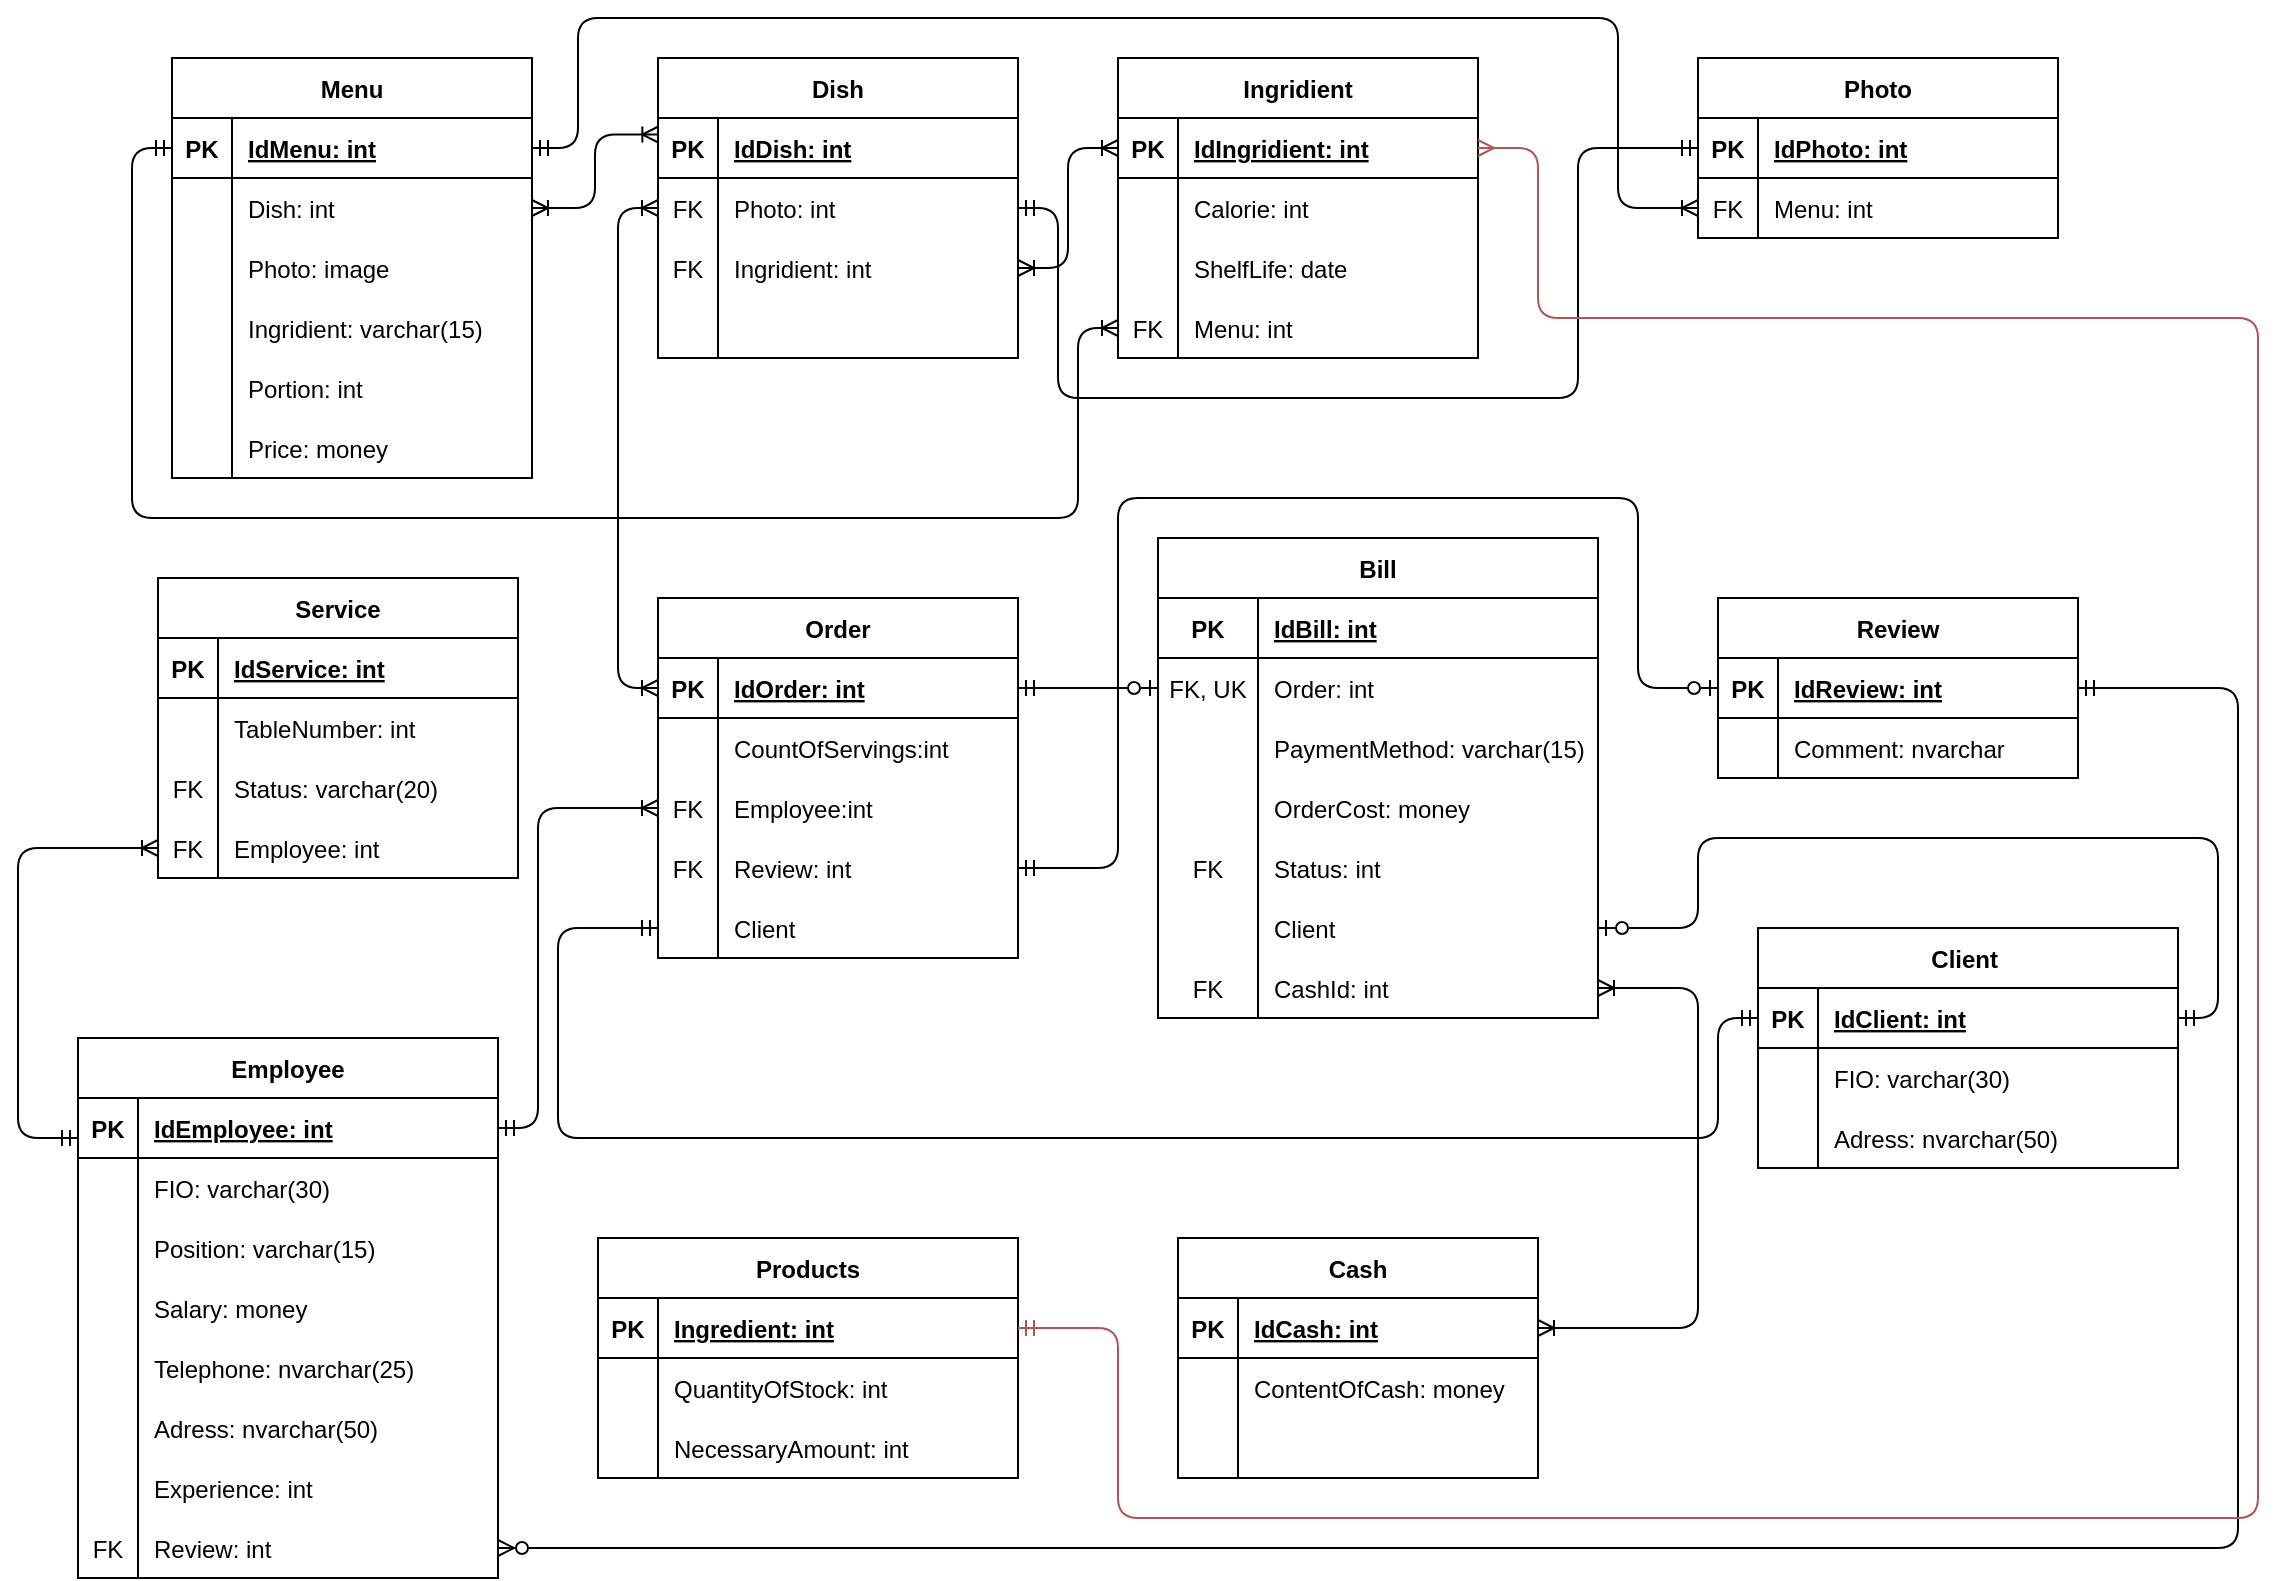 <mxfile version="15.8.6" type="device"><diagram id="kLEJm38mU6jurQ6NPRhO" name="Page-1"><mxGraphModel dx="4107" dy="1908" grid="1" gridSize="10" guides="1" tooltips="1" connect="1" arrows="1" fold="1" page="1" pageScale="1" pageWidth="827" pageHeight="1169" math="0" shadow="0"><root><mxCell id="0"/><mxCell id="1" parent="0"/><mxCell id="2RXTTvSz4l1yFWhY7mM0-1" value="Menu" style="shape=table;startSize=30;container=1;collapsible=1;childLayout=tableLayout;fixedRows=1;rowLines=0;fontStyle=1;align=center;resizeLast=1;" parent="1" vertex="1"><mxGeometry x="-413" y="30" width="180" height="210" as="geometry"/></mxCell><mxCell id="2RXTTvSz4l1yFWhY7mM0-2" value="" style="shape=partialRectangle;collapsible=0;dropTarget=0;pointerEvents=0;fillColor=none;top=0;left=0;bottom=1;right=0;points=[[0,0.5],[1,0.5]];portConstraint=eastwest;" parent="2RXTTvSz4l1yFWhY7mM0-1" vertex="1"><mxGeometry y="30" width="180" height="30" as="geometry"/></mxCell><mxCell id="2RXTTvSz4l1yFWhY7mM0-3" value="PK" style="shape=partialRectangle;connectable=0;fillColor=none;top=0;left=0;bottom=0;right=0;fontStyle=1;overflow=hidden;" parent="2RXTTvSz4l1yFWhY7mM0-2" vertex="1"><mxGeometry width="30" height="30" as="geometry"><mxRectangle width="30" height="30" as="alternateBounds"/></mxGeometry></mxCell><mxCell id="2RXTTvSz4l1yFWhY7mM0-4" value="IdMenu: int" style="shape=partialRectangle;connectable=0;fillColor=none;top=0;left=0;bottom=0;right=0;align=left;spacingLeft=6;fontStyle=5;overflow=hidden;" parent="2RXTTvSz4l1yFWhY7mM0-2" vertex="1"><mxGeometry x="30" width="150" height="30" as="geometry"><mxRectangle width="150" height="30" as="alternateBounds"/></mxGeometry></mxCell><mxCell id="2RXTTvSz4l1yFWhY7mM0-5" value="" style="shape=partialRectangle;collapsible=0;dropTarget=0;pointerEvents=0;fillColor=none;top=0;left=0;bottom=0;right=0;points=[[0,0.5],[1,0.5]];portConstraint=eastwest;" parent="2RXTTvSz4l1yFWhY7mM0-1" vertex="1"><mxGeometry y="60" width="180" height="30" as="geometry"/></mxCell><mxCell id="2RXTTvSz4l1yFWhY7mM0-6" value="" style="shape=partialRectangle;connectable=0;fillColor=none;top=0;left=0;bottom=0;right=0;editable=1;overflow=hidden;" parent="2RXTTvSz4l1yFWhY7mM0-5" vertex="1"><mxGeometry width="30" height="30" as="geometry"><mxRectangle width="30" height="30" as="alternateBounds"/></mxGeometry></mxCell><mxCell id="2RXTTvSz4l1yFWhY7mM0-7" value="Dish: int" style="shape=partialRectangle;connectable=0;fillColor=none;top=0;left=0;bottom=0;right=0;align=left;spacingLeft=6;overflow=hidden;" parent="2RXTTvSz4l1yFWhY7mM0-5" vertex="1"><mxGeometry x="30" width="150" height="30" as="geometry"><mxRectangle width="150" height="30" as="alternateBounds"/></mxGeometry></mxCell><mxCell id="2RXTTvSz4l1yFWhY7mM0-8" value="" style="shape=partialRectangle;collapsible=0;dropTarget=0;pointerEvents=0;fillColor=none;top=0;left=0;bottom=0;right=0;points=[[0,0.5],[1,0.5]];portConstraint=eastwest;" parent="2RXTTvSz4l1yFWhY7mM0-1" vertex="1"><mxGeometry y="90" width="180" height="30" as="geometry"/></mxCell><mxCell id="2RXTTvSz4l1yFWhY7mM0-9" value="" style="shape=partialRectangle;connectable=0;fillColor=none;top=0;left=0;bottom=0;right=0;editable=1;overflow=hidden;" parent="2RXTTvSz4l1yFWhY7mM0-8" vertex="1"><mxGeometry width="30" height="30" as="geometry"><mxRectangle width="30" height="30" as="alternateBounds"/></mxGeometry></mxCell><mxCell id="2RXTTvSz4l1yFWhY7mM0-10" value="Photo: image" style="shape=partialRectangle;connectable=0;fillColor=none;top=0;left=0;bottom=0;right=0;align=left;spacingLeft=6;overflow=hidden;" parent="2RXTTvSz4l1yFWhY7mM0-8" vertex="1"><mxGeometry x="30" width="150" height="30" as="geometry"><mxRectangle width="150" height="30" as="alternateBounds"/></mxGeometry></mxCell><mxCell id="2RXTTvSz4l1yFWhY7mM0-11" value="" style="shape=partialRectangle;collapsible=0;dropTarget=0;pointerEvents=0;fillColor=none;top=0;left=0;bottom=0;right=0;points=[[0,0.5],[1,0.5]];portConstraint=eastwest;" parent="2RXTTvSz4l1yFWhY7mM0-1" vertex="1"><mxGeometry y="120" width="180" height="30" as="geometry"/></mxCell><mxCell id="2RXTTvSz4l1yFWhY7mM0-12" value="" style="shape=partialRectangle;connectable=0;fillColor=none;top=0;left=0;bottom=0;right=0;editable=1;overflow=hidden;" parent="2RXTTvSz4l1yFWhY7mM0-11" vertex="1"><mxGeometry width="30" height="30" as="geometry"><mxRectangle width="30" height="30" as="alternateBounds"/></mxGeometry></mxCell><mxCell id="2RXTTvSz4l1yFWhY7mM0-13" value="Ingridient: varchar(15)" style="shape=partialRectangle;connectable=0;fillColor=none;top=0;left=0;bottom=0;right=0;align=left;spacingLeft=6;overflow=hidden;" parent="2RXTTvSz4l1yFWhY7mM0-11" vertex="1"><mxGeometry x="30" width="150" height="30" as="geometry"><mxRectangle width="150" height="30" as="alternateBounds"/></mxGeometry></mxCell><mxCell id="2RXTTvSz4l1yFWhY7mM0-85" value="" style="shape=partialRectangle;collapsible=0;dropTarget=0;pointerEvents=0;fillColor=none;top=0;left=0;bottom=0;right=0;points=[[0,0.5],[1,0.5]];portConstraint=eastwest;" parent="2RXTTvSz4l1yFWhY7mM0-1" vertex="1"><mxGeometry y="150" width="180" height="30" as="geometry"/></mxCell><mxCell id="2RXTTvSz4l1yFWhY7mM0-86" value="" style="shape=partialRectangle;connectable=0;fillColor=none;top=0;left=0;bottom=0;right=0;editable=1;overflow=hidden;" parent="2RXTTvSz4l1yFWhY7mM0-85" vertex="1"><mxGeometry width="30" height="30" as="geometry"><mxRectangle width="30" height="30" as="alternateBounds"/></mxGeometry></mxCell><mxCell id="2RXTTvSz4l1yFWhY7mM0-87" value="Portion: int" style="shape=partialRectangle;connectable=0;fillColor=none;top=0;left=0;bottom=0;right=0;align=left;spacingLeft=6;overflow=hidden;" parent="2RXTTvSz4l1yFWhY7mM0-85" vertex="1"><mxGeometry x="30" width="150" height="30" as="geometry"><mxRectangle width="150" height="30" as="alternateBounds"/></mxGeometry></mxCell><mxCell id="2RXTTvSz4l1yFWhY7mM0-89" value="" style="shape=partialRectangle;collapsible=0;dropTarget=0;pointerEvents=0;fillColor=none;top=0;left=0;bottom=0;right=0;points=[[0,0.5],[1,0.5]];portConstraint=eastwest;" parent="2RXTTvSz4l1yFWhY7mM0-1" vertex="1"><mxGeometry y="180" width="180" height="30" as="geometry"/></mxCell><mxCell id="2RXTTvSz4l1yFWhY7mM0-90" value="" style="shape=partialRectangle;connectable=0;fillColor=none;top=0;left=0;bottom=0;right=0;editable=1;overflow=hidden;" parent="2RXTTvSz4l1yFWhY7mM0-89" vertex="1"><mxGeometry width="30" height="30" as="geometry"><mxRectangle width="30" height="30" as="alternateBounds"/></mxGeometry></mxCell><mxCell id="2RXTTvSz4l1yFWhY7mM0-91" value="Price: money" style="shape=partialRectangle;connectable=0;fillColor=none;top=0;left=0;bottom=0;right=0;align=left;spacingLeft=6;overflow=hidden;" parent="2RXTTvSz4l1yFWhY7mM0-89" vertex="1"><mxGeometry x="30" width="150" height="30" as="geometry"><mxRectangle width="150" height="30" as="alternateBounds"/></mxGeometry></mxCell><mxCell id="2RXTTvSz4l1yFWhY7mM0-14" value="Service" style="shape=table;startSize=30;container=1;collapsible=1;childLayout=tableLayout;fixedRows=1;rowLines=0;fontStyle=1;align=center;resizeLast=1;" parent="1" vertex="1"><mxGeometry x="-420" y="290" width="180" height="150" as="geometry"/></mxCell><mxCell id="2RXTTvSz4l1yFWhY7mM0-15" value="" style="shape=partialRectangle;collapsible=0;dropTarget=0;pointerEvents=0;fillColor=none;top=0;left=0;bottom=1;right=0;points=[[0,0.5],[1,0.5]];portConstraint=eastwest;" parent="2RXTTvSz4l1yFWhY7mM0-14" vertex="1"><mxGeometry y="30" width="180" height="30" as="geometry"/></mxCell><mxCell id="2RXTTvSz4l1yFWhY7mM0-16" value="PK" style="shape=partialRectangle;connectable=0;fillColor=none;top=0;left=0;bottom=0;right=0;fontStyle=1;overflow=hidden;" parent="2RXTTvSz4l1yFWhY7mM0-15" vertex="1"><mxGeometry width="30" height="30" as="geometry"><mxRectangle width="30" height="30" as="alternateBounds"/></mxGeometry></mxCell><mxCell id="2RXTTvSz4l1yFWhY7mM0-17" value="IdService: int" style="shape=partialRectangle;connectable=0;fillColor=none;top=0;left=0;bottom=0;right=0;align=left;spacingLeft=6;fontStyle=5;overflow=hidden;" parent="2RXTTvSz4l1yFWhY7mM0-15" vertex="1"><mxGeometry x="30" width="150" height="30" as="geometry"><mxRectangle width="150" height="30" as="alternateBounds"/></mxGeometry></mxCell><mxCell id="2RXTTvSz4l1yFWhY7mM0-18" value="" style="shape=partialRectangle;collapsible=0;dropTarget=0;pointerEvents=0;fillColor=none;top=0;left=0;bottom=0;right=0;points=[[0,0.5],[1,0.5]];portConstraint=eastwest;" parent="2RXTTvSz4l1yFWhY7mM0-14" vertex="1"><mxGeometry y="60" width="180" height="30" as="geometry"/></mxCell><mxCell id="2RXTTvSz4l1yFWhY7mM0-19" value="" style="shape=partialRectangle;connectable=0;fillColor=none;top=0;left=0;bottom=0;right=0;editable=1;overflow=hidden;" parent="2RXTTvSz4l1yFWhY7mM0-18" vertex="1"><mxGeometry width="30" height="30" as="geometry"><mxRectangle width="30" height="30" as="alternateBounds"/></mxGeometry></mxCell><mxCell id="2RXTTvSz4l1yFWhY7mM0-20" value="TableNumber: int" style="shape=partialRectangle;connectable=0;fillColor=none;top=0;left=0;bottom=0;right=0;align=left;spacingLeft=6;overflow=hidden;" parent="2RXTTvSz4l1yFWhY7mM0-18" vertex="1"><mxGeometry x="30" width="150" height="30" as="geometry"><mxRectangle width="150" height="30" as="alternateBounds"/></mxGeometry></mxCell><mxCell id="zM5ijJiM7xDaqwdmO9wJ-119" value="" style="shape=partialRectangle;collapsible=0;dropTarget=0;pointerEvents=0;fillColor=none;top=0;left=0;bottom=0;right=0;points=[[0,0.5],[1,0.5]];portConstraint=eastwest;fontColor=default;verticalAlign=middle;" parent="2RXTTvSz4l1yFWhY7mM0-14" vertex="1"><mxGeometry y="90" width="180" height="30" as="geometry"/></mxCell><mxCell id="zM5ijJiM7xDaqwdmO9wJ-120" value="FK" style="shape=partialRectangle;connectable=0;fillColor=none;top=0;left=0;bottom=0;right=0;editable=1;overflow=hidden;fontColor=default;verticalAlign=middle;" parent="zM5ijJiM7xDaqwdmO9wJ-119" vertex="1"><mxGeometry width="30" height="30" as="geometry"><mxRectangle width="30" height="30" as="alternateBounds"/></mxGeometry></mxCell><mxCell id="zM5ijJiM7xDaqwdmO9wJ-121" value="Status: varchar(20)" style="shape=partialRectangle;connectable=0;fillColor=none;top=0;left=0;bottom=0;right=0;align=left;spacingLeft=6;overflow=hidden;fontColor=default;" parent="zM5ijJiM7xDaqwdmO9wJ-119" vertex="1"><mxGeometry x="30" width="150" height="30" as="geometry"><mxRectangle width="150" height="30" as="alternateBounds"/></mxGeometry></mxCell><mxCell id="zM5ijJiM7xDaqwdmO9wJ-137" value="" style="shape=partialRectangle;collapsible=0;dropTarget=0;pointerEvents=0;fillColor=none;top=0;left=0;bottom=0;right=0;points=[[0,0.5],[1,0.5]];portConstraint=eastwest;fontColor=default;verticalAlign=middle;" parent="2RXTTvSz4l1yFWhY7mM0-14" vertex="1"><mxGeometry y="120" width="180" height="30" as="geometry"/></mxCell><mxCell id="zM5ijJiM7xDaqwdmO9wJ-138" value="FK" style="shape=partialRectangle;connectable=0;fillColor=none;top=0;left=0;bottom=0;right=0;editable=1;overflow=hidden;fontColor=default;verticalAlign=middle;" parent="zM5ijJiM7xDaqwdmO9wJ-137" vertex="1"><mxGeometry width="30" height="30" as="geometry"><mxRectangle width="30" height="30" as="alternateBounds"/></mxGeometry></mxCell><mxCell id="zM5ijJiM7xDaqwdmO9wJ-139" value="Employee: int" style="shape=partialRectangle;connectable=0;fillColor=none;top=0;left=0;bottom=0;right=0;align=left;spacingLeft=6;overflow=hidden;fontColor=default;" parent="zM5ijJiM7xDaqwdmO9wJ-137" vertex="1"><mxGeometry x="30" width="150" height="30" as="geometry"><mxRectangle width="150" height="30" as="alternateBounds"/></mxGeometry></mxCell><mxCell id="2RXTTvSz4l1yFWhY7mM0-27" value="Products" style="shape=table;startSize=30;container=1;collapsible=1;childLayout=tableLayout;fixedRows=1;rowLines=0;fontStyle=1;align=center;resizeLast=1;" parent="1" vertex="1"><mxGeometry x="-200" y="620" width="210" height="120" as="geometry"/></mxCell><mxCell id="2RXTTvSz4l1yFWhY7mM0-28" value="" style="shape=partialRectangle;collapsible=0;dropTarget=0;pointerEvents=0;fillColor=none;top=0;left=0;bottom=1;right=0;points=[[0,0.5],[1,0.5]];portConstraint=eastwest;" parent="2RXTTvSz4l1yFWhY7mM0-27" vertex="1"><mxGeometry y="30" width="210" height="30" as="geometry"/></mxCell><mxCell id="2RXTTvSz4l1yFWhY7mM0-29" value="PK" style="shape=partialRectangle;connectable=0;fillColor=none;top=0;left=0;bottom=0;right=0;fontStyle=1;overflow=hidden;" parent="2RXTTvSz4l1yFWhY7mM0-28" vertex="1"><mxGeometry width="30" height="30" as="geometry"><mxRectangle width="30" height="30" as="alternateBounds"/></mxGeometry></mxCell><mxCell id="2RXTTvSz4l1yFWhY7mM0-30" value="Ingredient: int" style="shape=partialRectangle;connectable=0;fillColor=none;top=0;left=0;bottom=0;right=0;align=left;spacingLeft=6;fontStyle=5;overflow=hidden;" parent="2RXTTvSz4l1yFWhY7mM0-28" vertex="1"><mxGeometry x="30" width="180" height="30" as="geometry"><mxRectangle width="180" height="30" as="alternateBounds"/></mxGeometry></mxCell><mxCell id="2RXTTvSz4l1yFWhY7mM0-34" value="" style="shape=partialRectangle;collapsible=0;dropTarget=0;pointerEvents=0;fillColor=none;top=0;left=0;bottom=0;right=0;points=[[0,0.5],[1,0.5]];portConstraint=eastwest;" parent="2RXTTvSz4l1yFWhY7mM0-27" vertex="1"><mxGeometry y="60" width="210" height="30" as="geometry"/></mxCell><mxCell id="2RXTTvSz4l1yFWhY7mM0-35" value="" style="shape=partialRectangle;connectable=0;fillColor=none;top=0;left=0;bottom=0;right=0;editable=1;overflow=hidden;" parent="2RXTTvSz4l1yFWhY7mM0-34" vertex="1"><mxGeometry width="30" height="30" as="geometry"><mxRectangle width="30" height="30" as="alternateBounds"/></mxGeometry></mxCell><mxCell id="2RXTTvSz4l1yFWhY7mM0-36" value="QuantityOfStock: int" style="shape=partialRectangle;connectable=0;fillColor=none;top=0;left=0;bottom=0;right=0;align=left;spacingLeft=6;overflow=hidden;" parent="2RXTTvSz4l1yFWhY7mM0-34" vertex="1"><mxGeometry x="30" width="180" height="30" as="geometry"><mxRectangle width="180" height="30" as="alternateBounds"/></mxGeometry></mxCell><mxCell id="2RXTTvSz4l1yFWhY7mM0-37" value="" style="shape=partialRectangle;collapsible=0;dropTarget=0;pointerEvents=0;fillColor=none;top=0;left=0;bottom=0;right=0;points=[[0,0.5],[1,0.5]];portConstraint=eastwest;" parent="2RXTTvSz4l1yFWhY7mM0-27" vertex="1"><mxGeometry y="90" width="210" height="30" as="geometry"/></mxCell><mxCell id="2RXTTvSz4l1yFWhY7mM0-38" value="" style="shape=partialRectangle;connectable=0;fillColor=none;top=0;left=0;bottom=0;right=0;editable=1;overflow=hidden;" parent="2RXTTvSz4l1yFWhY7mM0-37" vertex="1"><mxGeometry width="30" height="30" as="geometry"><mxRectangle width="30" height="30" as="alternateBounds"/></mxGeometry></mxCell><mxCell id="2RXTTvSz4l1yFWhY7mM0-39" value="NecessaryAmount: int" style="shape=partialRectangle;connectable=0;fillColor=none;top=0;left=0;bottom=0;right=0;align=left;spacingLeft=6;overflow=hidden;" parent="2RXTTvSz4l1yFWhY7mM0-37" vertex="1"><mxGeometry x="30" width="180" height="30" as="geometry"><mxRectangle width="180" height="30" as="alternateBounds"/></mxGeometry></mxCell><mxCell id="2RXTTvSz4l1yFWhY7mM0-53" value="Bill" style="shape=table;startSize=30;container=1;collapsible=1;childLayout=tableLayout;fixedRows=1;rowLines=0;fontStyle=1;align=center;resizeLast=1;" parent="1" vertex="1"><mxGeometry x="80" y="270" width="220" height="240" as="geometry"/></mxCell><mxCell id="2RXTTvSz4l1yFWhY7mM0-54" value="" style="shape=partialRectangle;collapsible=0;dropTarget=0;pointerEvents=0;fillColor=none;top=0;left=0;bottom=1;right=0;points=[[0,0.5],[1,0.5]];portConstraint=eastwest;" parent="2RXTTvSz4l1yFWhY7mM0-53" vertex="1"><mxGeometry y="30" width="220" height="30" as="geometry"/></mxCell><mxCell id="2RXTTvSz4l1yFWhY7mM0-55" value="PK" style="shape=partialRectangle;connectable=0;fillColor=none;top=0;left=0;bottom=0;right=0;fontStyle=1;overflow=hidden;" parent="2RXTTvSz4l1yFWhY7mM0-54" vertex="1"><mxGeometry width="50" height="30" as="geometry"><mxRectangle width="50" height="30" as="alternateBounds"/></mxGeometry></mxCell><mxCell id="2RXTTvSz4l1yFWhY7mM0-56" value="IdBill: int" style="shape=partialRectangle;connectable=0;fillColor=none;top=0;left=0;bottom=0;right=0;align=left;spacingLeft=6;fontStyle=5;overflow=hidden;" parent="2RXTTvSz4l1yFWhY7mM0-54" vertex="1"><mxGeometry x="50" width="170" height="30" as="geometry"><mxRectangle width="170" height="30" as="alternateBounds"/></mxGeometry></mxCell><mxCell id="2RXTTvSz4l1yFWhY7mM0-57" value="" style="shape=partialRectangle;collapsible=0;dropTarget=0;pointerEvents=0;fillColor=none;top=0;left=0;bottom=0;right=0;points=[[0,0.5],[1,0.5]];portConstraint=eastwest;" parent="2RXTTvSz4l1yFWhY7mM0-53" vertex="1"><mxGeometry y="60" width="220" height="30" as="geometry"/></mxCell><mxCell id="2RXTTvSz4l1yFWhY7mM0-58" value="FK, UK" style="shape=partialRectangle;connectable=0;fillColor=none;top=0;left=0;bottom=0;right=0;editable=1;overflow=hidden;" parent="2RXTTvSz4l1yFWhY7mM0-57" vertex="1"><mxGeometry width="50" height="30" as="geometry"><mxRectangle width="50" height="30" as="alternateBounds"/></mxGeometry></mxCell><mxCell id="2RXTTvSz4l1yFWhY7mM0-59" value="Order: int" style="shape=partialRectangle;connectable=0;fillColor=none;top=0;left=0;bottom=0;right=0;align=left;spacingLeft=6;overflow=hidden;" parent="2RXTTvSz4l1yFWhY7mM0-57" vertex="1"><mxGeometry x="50" width="170" height="30" as="geometry"><mxRectangle width="170" height="30" as="alternateBounds"/></mxGeometry></mxCell><mxCell id="2RXTTvSz4l1yFWhY7mM0-63" value="" style="shape=partialRectangle;collapsible=0;dropTarget=0;pointerEvents=0;fillColor=none;top=0;left=0;bottom=0;right=0;points=[[0,0.5],[1,0.5]];portConstraint=eastwest;" parent="2RXTTvSz4l1yFWhY7mM0-53" vertex="1"><mxGeometry y="90" width="220" height="30" as="geometry"/></mxCell><mxCell id="2RXTTvSz4l1yFWhY7mM0-64" value="" style="shape=partialRectangle;connectable=0;fillColor=none;top=0;left=0;bottom=0;right=0;editable=1;overflow=hidden;" parent="2RXTTvSz4l1yFWhY7mM0-63" vertex="1"><mxGeometry width="50" height="30" as="geometry"><mxRectangle width="50" height="30" as="alternateBounds"/></mxGeometry></mxCell><mxCell id="2RXTTvSz4l1yFWhY7mM0-65" value="PaymentMethod: varchar(15)" style="shape=partialRectangle;connectable=0;fillColor=none;top=0;left=0;bottom=0;right=0;align=left;spacingLeft=6;overflow=hidden;" parent="2RXTTvSz4l1yFWhY7mM0-63" vertex="1"><mxGeometry x="50" width="170" height="30" as="geometry"><mxRectangle width="170" height="30" as="alternateBounds"/></mxGeometry></mxCell><mxCell id="2RXTTvSz4l1yFWhY7mM0-115" value="" style="shape=partialRectangle;collapsible=0;dropTarget=0;pointerEvents=0;fillColor=none;top=0;left=0;bottom=0;right=0;points=[[0,0.5],[1,0.5]];portConstraint=eastwest;" parent="2RXTTvSz4l1yFWhY7mM0-53" vertex="1"><mxGeometry y="120" width="220" height="30" as="geometry"/></mxCell><mxCell id="2RXTTvSz4l1yFWhY7mM0-116" value="" style="shape=partialRectangle;connectable=0;fillColor=none;top=0;left=0;bottom=0;right=0;editable=1;overflow=hidden;" parent="2RXTTvSz4l1yFWhY7mM0-115" vertex="1"><mxGeometry width="50" height="30" as="geometry"><mxRectangle width="50" height="30" as="alternateBounds"/></mxGeometry></mxCell><mxCell id="2RXTTvSz4l1yFWhY7mM0-117" value="OrderCost: money" style="shape=partialRectangle;connectable=0;fillColor=none;top=0;left=0;bottom=0;right=0;align=left;spacingLeft=6;overflow=hidden;" parent="2RXTTvSz4l1yFWhY7mM0-115" vertex="1"><mxGeometry x="50" width="170" height="30" as="geometry"><mxRectangle width="170" height="30" as="alternateBounds"/></mxGeometry></mxCell><mxCell id="2jJKpdDtCwTdCJrb8hpc-55" value="" style="shape=partialRectangle;collapsible=0;dropTarget=0;pointerEvents=0;fillColor=none;top=0;left=0;bottom=0;right=0;points=[[0,0.5],[1,0.5]];portConstraint=eastwest;" parent="2RXTTvSz4l1yFWhY7mM0-53" vertex="1"><mxGeometry y="150" width="220" height="30" as="geometry"/></mxCell><mxCell id="2jJKpdDtCwTdCJrb8hpc-56" value="FK" style="shape=partialRectangle;connectable=0;fillColor=none;top=0;left=0;bottom=0;right=0;editable=1;overflow=hidden;" parent="2jJKpdDtCwTdCJrb8hpc-55" vertex="1"><mxGeometry width="50" height="30" as="geometry"><mxRectangle width="50" height="30" as="alternateBounds"/></mxGeometry></mxCell><mxCell id="2jJKpdDtCwTdCJrb8hpc-57" value="Status: int" style="shape=partialRectangle;connectable=0;fillColor=none;top=0;left=0;bottom=0;right=0;align=left;spacingLeft=6;overflow=hidden;" parent="2jJKpdDtCwTdCJrb8hpc-55" vertex="1"><mxGeometry x="50" width="170" height="30" as="geometry"><mxRectangle width="170" height="30" as="alternateBounds"/></mxGeometry></mxCell><mxCell id="RQMe3Gelbcr_FrD17IWA-72" value="" style="shape=partialRectangle;collapsible=0;dropTarget=0;pointerEvents=0;fillColor=none;top=0;left=0;bottom=0;right=0;points=[[0,0.5],[1,0.5]];portConstraint=eastwest;" vertex="1" parent="2RXTTvSz4l1yFWhY7mM0-53"><mxGeometry y="180" width="220" height="30" as="geometry"/></mxCell><mxCell id="RQMe3Gelbcr_FrD17IWA-73" value="" style="shape=partialRectangle;connectable=0;fillColor=none;top=0;left=0;bottom=0;right=0;editable=1;overflow=hidden;" vertex="1" parent="RQMe3Gelbcr_FrD17IWA-72"><mxGeometry width="50" height="30" as="geometry"><mxRectangle width="50" height="30" as="alternateBounds"/></mxGeometry></mxCell><mxCell id="RQMe3Gelbcr_FrD17IWA-74" value="Client" style="shape=partialRectangle;connectable=0;fillColor=none;top=0;left=0;bottom=0;right=0;align=left;spacingLeft=6;overflow=hidden;" vertex="1" parent="RQMe3Gelbcr_FrD17IWA-72"><mxGeometry x="50" width="170" height="30" as="geometry"><mxRectangle width="170" height="30" as="alternateBounds"/></mxGeometry></mxCell><mxCell id="2jJKpdDtCwTdCJrb8hpc-24" value="" style="shape=partialRectangle;collapsible=0;dropTarget=0;pointerEvents=0;fillColor=none;top=0;left=0;bottom=0;right=0;points=[[0,0.5],[1,0.5]];portConstraint=eastwest;" parent="2RXTTvSz4l1yFWhY7mM0-53" vertex="1"><mxGeometry y="210" width="220" height="30" as="geometry"/></mxCell><mxCell id="2jJKpdDtCwTdCJrb8hpc-25" value="FK" style="shape=partialRectangle;connectable=0;fillColor=none;top=0;left=0;bottom=0;right=0;editable=1;overflow=hidden;" parent="2jJKpdDtCwTdCJrb8hpc-24" vertex="1"><mxGeometry width="50" height="30" as="geometry"><mxRectangle width="50" height="30" as="alternateBounds"/></mxGeometry></mxCell><mxCell id="2jJKpdDtCwTdCJrb8hpc-26" value="CashId: int" style="shape=partialRectangle;connectable=0;fillColor=none;top=0;left=0;bottom=0;right=0;align=left;spacingLeft=6;overflow=hidden;" parent="2jJKpdDtCwTdCJrb8hpc-24" vertex="1"><mxGeometry x="50" width="170" height="30" as="geometry"><mxRectangle width="170" height="30" as="alternateBounds"/></mxGeometry></mxCell><mxCell id="2RXTTvSz4l1yFWhY7mM0-66" value="Review" style="shape=table;startSize=30;container=1;collapsible=1;childLayout=tableLayout;fixedRows=1;rowLines=0;fontStyle=1;align=center;resizeLast=1;strokeColor=default;fillColor=default;" parent="1" vertex="1"><mxGeometry x="360" y="300" width="180" height="90" as="geometry"/></mxCell><mxCell id="2RXTTvSz4l1yFWhY7mM0-67" value="" style="shape=partialRectangle;collapsible=0;dropTarget=0;pointerEvents=0;fillColor=none;top=0;left=0;bottom=1;right=0;points=[[0,0.5],[1,0.5]];portConstraint=eastwest;" parent="2RXTTvSz4l1yFWhY7mM0-66" vertex="1"><mxGeometry y="30" width="180" height="30" as="geometry"/></mxCell><mxCell id="2RXTTvSz4l1yFWhY7mM0-68" value="PK" style="shape=partialRectangle;connectable=0;fillColor=none;top=0;left=0;bottom=0;right=0;fontStyle=1;overflow=hidden;" parent="2RXTTvSz4l1yFWhY7mM0-67" vertex="1"><mxGeometry width="30" height="30" as="geometry"><mxRectangle width="30" height="30" as="alternateBounds"/></mxGeometry></mxCell><mxCell id="2RXTTvSz4l1yFWhY7mM0-69" value="IdReview: int" style="shape=partialRectangle;connectable=0;fillColor=none;top=0;left=0;bottom=0;right=0;align=left;spacingLeft=6;fontStyle=5;overflow=hidden;" parent="2RXTTvSz4l1yFWhY7mM0-67" vertex="1"><mxGeometry x="30" width="150" height="30" as="geometry"><mxRectangle width="150" height="30" as="alternateBounds"/></mxGeometry></mxCell><mxCell id="2RXTTvSz4l1yFWhY7mM0-73" value="" style="shape=partialRectangle;collapsible=0;dropTarget=0;pointerEvents=0;fillColor=none;top=0;left=0;bottom=0;right=0;points=[[0,0.5],[1,0.5]];portConstraint=eastwest;" parent="2RXTTvSz4l1yFWhY7mM0-66" vertex="1"><mxGeometry y="60" width="180" height="30" as="geometry"/></mxCell><mxCell id="2RXTTvSz4l1yFWhY7mM0-74" value="" style="shape=partialRectangle;connectable=0;fillColor=none;top=0;left=0;bottom=0;right=0;editable=1;overflow=hidden;" parent="2RXTTvSz4l1yFWhY7mM0-73" vertex="1"><mxGeometry width="30" height="30" as="geometry"><mxRectangle width="30" height="30" as="alternateBounds"/></mxGeometry></mxCell><mxCell id="2RXTTvSz4l1yFWhY7mM0-75" value="Comment: nvarchar" style="shape=partialRectangle;connectable=0;fillColor=none;top=0;left=0;bottom=0;right=0;align=left;spacingLeft=6;overflow=hidden;" parent="2RXTTvSz4l1yFWhY7mM0-73" vertex="1"><mxGeometry x="30" width="150" height="30" as="geometry"><mxRectangle width="150" height="30" as="alternateBounds"/></mxGeometry></mxCell><mxCell id="2RXTTvSz4l1yFWhY7mM0-163" value="Employee" style="shape=table;startSize=30;container=1;collapsible=1;childLayout=tableLayout;fixedRows=1;rowLines=0;fontStyle=1;align=center;resizeLast=1;" parent="1" vertex="1"><mxGeometry x="-460" y="520" width="210" height="270" as="geometry"/></mxCell><mxCell id="2RXTTvSz4l1yFWhY7mM0-164" value="" style="shape=partialRectangle;collapsible=0;dropTarget=0;pointerEvents=0;fillColor=none;top=0;left=0;bottom=1;right=0;points=[[0,0.5],[1,0.5]];portConstraint=eastwest;" parent="2RXTTvSz4l1yFWhY7mM0-163" vertex="1"><mxGeometry y="30" width="210" height="30" as="geometry"/></mxCell><mxCell id="2RXTTvSz4l1yFWhY7mM0-165" value="PK" style="shape=partialRectangle;connectable=0;fillColor=none;top=0;left=0;bottom=0;right=0;fontStyle=1;overflow=hidden;" parent="2RXTTvSz4l1yFWhY7mM0-164" vertex="1"><mxGeometry width="30" height="30" as="geometry"><mxRectangle width="30" height="30" as="alternateBounds"/></mxGeometry></mxCell><mxCell id="2RXTTvSz4l1yFWhY7mM0-166" value="IdEmployee: int" style="shape=partialRectangle;connectable=0;fillColor=none;top=0;left=0;bottom=0;right=0;align=left;spacingLeft=6;fontStyle=5;overflow=hidden;" parent="2RXTTvSz4l1yFWhY7mM0-164" vertex="1"><mxGeometry x="30" width="180" height="30" as="geometry"><mxRectangle width="180" height="30" as="alternateBounds"/></mxGeometry></mxCell><mxCell id="2RXTTvSz4l1yFWhY7mM0-170" value="" style="shape=partialRectangle;collapsible=0;dropTarget=0;pointerEvents=0;fillColor=none;top=0;left=0;bottom=0;right=0;points=[[0,0.5],[1,0.5]];portConstraint=eastwest;" parent="2RXTTvSz4l1yFWhY7mM0-163" vertex="1"><mxGeometry y="60" width="210" height="30" as="geometry"/></mxCell><mxCell id="2RXTTvSz4l1yFWhY7mM0-171" value="" style="shape=partialRectangle;connectable=0;fillColor=none;top=0;left=0;bottom=0;right=0;editable=1;overflow=hidden;" parent="2RXTTvSz4l1yFWhY7mM0-170" vertex="1"><mxGeometry width="30" height="30" as="geometry"><mxRectangle width="30" height="30" as="alternateBounds"/></mxGeometry></mxCell><mxCell id="2RXTTvSz4l1yFWhY7mM0-172" value="FIO: varchar(30)" style="shape=partialRectangle;connectable=0;fillColor=none;top=0;left=0;bottom=0;right=0;align=left;spacingLeft=6;overflow=hidden;" parent="2RXTTvSz4l1yFWhY7mM0-170" vertex="1"><mxGeometry x="30" width="180" height="30" as="geometry"><mxRectangle width="180" height="30" as="alternateBounds"/></mxGeometry></mxCell><mxCell id="2RXTTvSz4l1yFWhY7mM0-173" value="" style="shape=partialRectangle;collapsible=0;dropTarget=0;pointerEvents=0;fillColor=none;top=0;left=0;bottom=0;right=0;points=[[0,0.5],[1,0.5]];portConstraint=eastwest;" parent="2RXTTvSz4l1yFWhY7mM0-163" vertex="1"><mxGeometry y="90" width="210" height="30" as="geometry"/></mxCell><mxCell id="2RXTTvSz4l1yFWhY7mM0-174" value="" style="shape=partialRectangle;connectable=0;fillColor=none;top=0;left=0;bottom=0;right=0;editable=1;overflow=hidden;" parent="2RXTTvSz4l1yFWhY7mM0-173" vertex="1"><mxGeometry width="30" height="30" as="geometry"><mxRectangle width="30" height="30" as="alternateBounds"/></mxGeometry></mxCell><mxCell id="2RXTTvSz4l1yFWhY7mM0-175" value="Position: varchar(15) " style="shape=partialRectangle;connectable=0;fillColor=none;top=0;left=0;bottom=0;right=0;align=left;spacingLeft=6;overflow=hidden;" parent="2RXTTvSz4l1yFWhY7mM0-173" vertex="1"><mxGeometry x="30" width="180" height="30" as="geometry"><mxRectangle width="180" height="30" as="alternateBounds"/></mxGeometry></mxCell><mxCell id="2RXTTvSz4l1yFWhY7mM0-185" value="" style="shape=partialRectangle;collapsible=0;dropTarget=0;pointerEvents=0;fillColor=none;top=0;left=0;bottom=0;right=0;points=[[0,0.5],[1,0.5]];portConstraint=eastwest;" parent="2RXTTvSz4l1yFWhY7mM0-163" vertex="1"><mxGeometry y="120" width="210" height="30" as="geometry"/></mxCell><mxCell id="2RXTTvSz4l1yFWhY7mM0-186" value="" style="shape=partialRectangle;connectable=0;fillColor=none;top=0;left=0;bottom=0;right=0;editable=1;overflow=hidden;" parent="2RXTTvSz4l1yFWhY7mM0-185" vertex="1"><mxGeometry width="30" height="30" as="geometry"><mxRectangle width="30" height="30" as="alternateBounds"/></mxGeometry></mxCell><mxCell id="2RXTTvSz4l1yFWhY7mM0-187" value="Salary: money" style="shape=partialRectangle;connectable=0;fillColor=none;top=0;left=0;bottom=0;right=0;align=left;spacingLeft=6;overflow=hidden;" parent="2RXTTvSz4l1yFWhY7mM0-185" vertex="1"><mxGeometry x="30" width="180" height="30" as="geometry"><mxRectangle width="180" height="30" as="alternateBounds"/></mxGeometry></mxCell><mxCell id="2RXTTvSz4l1yFWhY7mM0-189" value="" style="shape=partialRectangle;collapsible=0;dropTarget=0;pointerEvents=0;fillColor=none;top=0;left=0;bottom=0;right=0;points=[[0,0.5],[1,0.5]];portConstraint=eastwest;" parent="2RXTTvSz4l1yFWhY7mM0-163" vertex="1"><mxGeometry y="150" width="210" height="30" as="geometry"/></mxCell><mxCell id="2RXTTvSz4l1yFWhY7mM0-190" value="" style="shape=partialRectangle;connectable=0;fillColor=none;top=0;left=0;bottom=0;right=0;editable=1;overflow=hidden;" parent="2RXTTvSz4l1yFWhY7mM0-189" vertex="1"><mxGeometry width="30" height="30" as="geometry"><mxRectangle width="30" height="30" as="alternateBounds"/></mxGeometry></mxCell><mxCell id="2RXTTvSz4l1yFWhY7mM0-191" value="Telephone: nvarchar(25) " style="shape=partialRectangle;connectable=0;fillColor=none;top=0;left=0;bottom=0;right=0;align=left;spacingLeft=6;overflow=hidden;" parent="2RXTTvSz4l1yFWhY7mM0-189" vertex="1"><mxGeometry x="30" width="180" height="30" as="geometry"><mxRectangle width="180" height="30" as="alternateBounds"/></mxGeometry></mxCell><mxCell id="2RXTTvSz4l1yFWhY7mM0-193" value="" style="shape=partialRectangle;collapsible=0;dropTarget=0;pointerEvents=0;fillColor=none;top=0;left=0;bottom=0;right=0;points=[[0,0.5],[1,0.5]];portConstraint=eastwest;" parent="2RXTTvSz4l1yFWhY7mM0-163" vertex="1"><mxGeometry y="180" width="210" height="30" as="geometry"/></mxCell><mxCell id="2RXTTvSz4l1yFWhY7mM0-194" value="" style="shape=partialRectangle;connectable=0;fillColor=none;top=0;left=0;bottom=0;right=0;editable=1;overflow=hidden;" parent="2RXTTvSz4l1yFWhY7mM0-193" vertex="1"><mxGeometry width="30" height="30" as="geometry"><mxRectangle width="30" height="30" as="alternateBounds"/></mxGeometry></mxCell><mxCell id="2RXTTvSz4l1yFWhY7mM0-195" value="Adress: nvarchar(50)" style="shape=partialRectangle;connectable=0;fillColor=none;top=0;left=0;bottom=0;right=0;align=left;spacingLeft=6;overflow=hidden;" parent="2RXTTvSz4l1yFWhY7mM0-193" vertex="1"><mxGeometry x="30" width="180" height="30" as="geometry"><mxRectangle width="180" height="30" as="alternateBounds"/></mxGeometry></mxCell><mxCell id="2RXTTvSz4l1yFWhY7mM0-198" value="" style="shape=partialRectangle;collapsible=0;dropTarget=0;pointerEvents=0;fillColor=none;top=0;left=0;bottom=0;right=0;points=[[0,0.5],[1,0.5]];portConstraint=eastwest;" parent="2RXTTvSz4l1yFWhY7mM0-163" vertex="1"><mxGeometry y="210" width="210" height="30" as="geometry"/></mxCell><mxCell id="2RXTTvSz4l1yFWhY7mM0-199" value="" style="shape=partialRectangle;connectable=0;fillColor=none;top=0;left=0;bottom=0;right=0;editable=1;overflow=hidden;" parent="2RXTTvSz4l1yFWhY7mM0-198" vertex="1"><mxGeometry width="30" height="30" as="geometry"><mxRectangle width="30" height="30" as="alternateBounds"/></mxGeometry></mxCell><mxCell id="2RXTTvSz4l1yFWhY7mM0-200" value="Experience: int" style="shape=partialRectangle;connectable=0;fillColor=none;top=0;left=0;bottom=0;right=0;align=left;spacingLeft=6;overflow=hidden;" parent="2RXTTvSz4l1yFWhY7mM0-198" vertex="1"><mxGeometry x="30" width="180" height="30" as="geometry"><mxRectangle width="180" height="30" as="alternateBounds"/></mxGeometry></mxCell><mxCell id="2jJKpdDtCwTdCJrb8hpc-49" value="" style="shape=partialRectangle;collapsible=0;dropTarget=0;pointerEvents=0;fillColor=none;top=0;left=0;bottom=0;right=0;points=[[0,0.5],[1,0.5]];portConstraint=eastwest;" parent="2RXTTvSz4l1yFWhY7mM0-163" vertex="1"><mxGeometry y="240" width="210" height="30" as="geometry"/></mxCell><mxCell id="2jJKpdDtCwTdCJrb8hpc-50" value="FK" style="shape=partialRectangle;connectable=0;fillColor=none;top=0;left=0;bottom=0;right=0;editable=1;overflow=hidden;" parent="2jJKpdDtCwTdCJrb8hpc-49" vertex="1"><mxGeometry width="30" height="30" as="geometry"><mxRectangle width="30" height="30" as="alternateBounds"/></mxGeometry></mxCell><mxCell id="2jJKpdDtCwTdCJrb8hpc-51" value="Review: int" style="shape=partialRectangle;connectable=0;fillColor=none;top=0;left=0;bottom=0;right=0;align=left;spacingLeft=6;overflow=hidden;" parent="2jJKpdDtCwTdCJrb8hpc-49" vertex="1"><mxGeometry x="30" width="180" height="30" as="geometry"><mxRectangle width="180" height="30" as="alternateBounds"/></mxGeometry></mxCell><mxCell id="zM5ijJiM7xDaqwdmO9wJ-27" value="Photo" style="shape=table;startSize=30;container=1;collapsible=1;childLayout=tableLayout;fixedRows=1;rowLines=0;fontStyle=1;align=center;resizeLast=1;" parent="1" vertex="1"><mxGeometry x="350" y="30" width="180" height="90" as="geometry"/></mxCell><mxCell id="zM5ijJiM7xDaqwdmO9wJ-28" value="" style="shape=partialRectangle;collapsible=0;dropTarget=0;pointerEvents=0;fillColor=none;top=0;left=0;bottom=1;right=0;points=[[0,0.5],[1,0.5]];portConstraint=eastwest;" parent="zM5ijJiM7xDaqwdmO9wJ-27" vertex="1"><mxGeometry y="30" width="180" height="30" as="geometry"/></mxCell><mxCell id="zM5ijJiM7xDaqwdmO9wJ-29" value="PK" style="shape=partialRectangle;connectable=0;fillColor=none;top=0;left=0;bottom=0;right=0;fontStyle=1;overflow=hidden;" parent="zM5ijJiM7xDaqwdmO9wJ-28" vertex="1"><mxGeometry width="30" height="30" as="geometry"><mxRectangle width="30" height="30" as="alternateBounds"/></mxGeometry></mxCell><mxCell id="zM5ijJiM7xDaqwdmO9wJ-30" value="IdPhoto: int" style="shape=partialRectangle;connectable=0;fillColor=none;top=0;left=0;bottom=0;right=0;align=left;spacingLeft=6;fontStyle=5;overflow=hidden;" parent="zM5ijJiM7xDaqwdmO9wJ-28" vertex="1"><mxGeometry x="30" width="150" height="30" as="geometry"><mxRectangle width="150" height="30" as="alternateBounds"/></mxGeometry></mxCell><mxCell id="nYhMX5Y5dYzdiLRzK9XM-4" value="" style="shape=partialRectangle;collapsible=0;dropTarget=0;pointerEvents=0;fillColor=none;top=0;left=0;bottom=0;right=0;points=[[0,0.5],[1,0.5]];portConstraint=eastwest;" parent="zM5ijJiM7xDaqwdmO9wJ-27" vertex="1"><mxGeometry y="60" width="180" height="30" as="geometry"/></mxCell><mxCell id="nYhMX5Y5dYzdiLRzK9XM-5" value="FK" style="shape=partialRectangle;connectable=0;fillColor=none;top=0;left=0;bottom=0;right=0;editable=1;overflow=hidden;" parent="nYhMX5Y5dYzdiLRzK9XM-4" vertex="1"><mxGeometry width="30" height="30" as="geometry"><mxRectangle width="30" height="30" as="alternateBounds"/></mxGeometry></mxCell><mxCell id="nYhMX5Y5dYzdiLRzK9XM-6" value="Menu: int" style="shape=partialRectangle;connectable=0;fillColor=none;top=0;left=0;bottom=0;right=0;align=left;spacingLeft=6;overflow=hidden;" parent="nYhMX5Y5dYzdiLRzK9XM-4" vertex="1"><mxGeometry x="30" width="150" height="30" as="geometry"><mxRectangle width="150" height="30" as="alternateBounds"/></mxGeometry></mxCell><mxCell id="zM5ijJiM7xDaqwdmO9wJ-46" value="Ingridient" style="shape=table;startSize=30;container=1;collapsible=1;childLayout=tableLayout;fixedRows=1;rowLines=0;fontStyle=1;align=center;resizeLast=1;" parent="1" vertex="1"><mxGeometry x="60" y="30" width="180" height="150" as="geometry"/></mxCell><mxCell id="zM5ijJiM7xDaqwdmO9wJ-47" value="" style="shape=partialRectangle;collapsible=0;dropTarget=0;pointerEvents=0;fillColor=none;top=0;left=0;bottom=1;right=0;points=[[0,0.5],[1,0.5]];portConstraint=eastwest;" parent="zM5ijJiM7xDaqwdmO9wJ-46" vertex="1"><mxGeometry y="30" width="180" height="30" as="geometry"/></mxCell><mxCell id="zM5ijJiM7xDaqwdmO9wJ-48" value="PK" style="shape=partialRectangle;connectable=0;fillColor=none;top=0;left=0;bottom=0;right=0;fontStyle=1;overflow=hidden;" parent="zM5ijJiM7xDaqwdmO9wJ-47" vertex="1"><mxGeometry width="30" height="30" as="geometry"><mxRectangle width="30" height="30" as="alternateBounds"/></mxGeometry></mxCell><mxCell id="zM5ijJiM7xDaqwdmO9wJ-49" value="IdIngridient: int" style="shape=partialRectangle;connectable=0;fillColor=none;top=0;left=0;bottom=0;right=0;align=left;spacingLeft=6;fontStyle=5;overflow=hidden;" parent="zM5ijJiM7xDaqwdmO9wJ-47" vertex="1"><mxGeometry x="30" width="150" height="30" as="geometry"><mxRectangle width="150" height="30" as="alternateBounds"/></mxGeometry></mxCell><mxCell id="zM5ijJiM7xDaqwdmO9wJ-53" value="" style="shape=partialRectangle;collapsible=0;dropTarget=0;pointerEvents=0;fillColor=none;top=0;left=0;bottom=0;right=0;points=[[0,0.5],[1,0.5]];portConstraint=eastwest;" parent="zM5ijJiM7xDaqwdmO9wJ-46" vertex="1"><mxGeometry y="60" width="180" height="30" as="geometry"/></mxCell><mxCell id="zM5ijJiM7xDaqwdmO9wJ-54" value="" style="shape=partialRectangle;connectable=0;fillColor=none;top=0;left=0;bottom=0;right=0;editable=1;overflow=hidden;" parent="zM5ijJiM7xDaqwdmO9wJ-53" vertex="1"><mxGeometry width="30" height="30" as="geometry"><mxRectangle width="30" height="30" as="alternateBounds"/></mxGeometry></mxCell><mxCell id="zM5ijJiM7xDaqwdmO9wJ-55" value="Calorie: int " style="shape=partialRectangle;connectable=0;fillColor=none;top=0;left=0;bottom=0;right=0;align=left;spacingLeft=6;overflow=hidden;" parent="zM5ijJiM7xDaqwdmO9wJ-53" vertex="1"><mxGeometry x="30" width="150" height="30" as="geometry"><mxRectangle width="150" height="30" as="alternateBounds"/></mxGeometry></mxCell><mxCell id="zM5ijJiM7xDaqwdmO9wJ-113" value="" style="shape=partialRectangle;collapsible=0;dropTarget=0;pointerEvents=0;fillColor=none;top=0;left=0;bottom=0;right=0;points=[[0,0.5],[1,0.5]];portConstraint=eastwest;fontColor=#FFFFFF;verticalAlign=middle;" parent="zM5ijJiM7xDaqwdmO9wJ-46" vertex="1"><mxGeometry y="90" width="180" height="30" as="geometry"/></mxCell><mxCell id="zM5ijJiM7xDaqwdmO9wJ-114" value="" style="shape=partialRectangle;connectable=0;fillColor=none;top=0;left=0;bottom=0;right=0;editable=1;overflow=hidden;fontColor=#FFFFFF;verticalAlign=middle;" parent="zM5ijJiM7xDaqwdmO9wJ-113" vertex="1"><mxGeometry width="30" height="30" as="geometry"><mxRectangle width="30" height="30" as="alternateBounds"/></mxGeometry></mxCell><mxCell id="zM5ijJiM7xDaqwdmO9wJ-115" value="ShelfLife: date" style="shape=partialRectangle;connectable=0;fillColor=none;top=0;left=0;bottom=0;right=0;align=left;spacingLeft=6;overflow=hidden;fontColor=default;" parent="zM5ijJiM7xDaqwdmO9wJ-113" vertex="1"><mxGeometry x="30" width="150" height="30" as="geometry"><mxRectangle width="150" height="30" as="alternateBounds"/></mxGeometry></mxCell><mxCell id="2jJKpdDtCwTdCJrb8hpc-19" value="" style="shape=partialRectangle;collapsible=0;dropTarget=0;pointerEvents=0;fillColor=none;top=0;left=0;bottom=0;right=0;points=[[0,0.5],[1,0.5]];portConstraint=eastwest;" parent="zM5ijJiM7xDaqwdmO9wJ-46" vertex="1"><mxGeometry y="120" width="180" height="30" as="geometry"/></mxCell><mxCell id="2jJKpdDtCwTdCJrb8hpc-20" value="FK" style="shape=partialRectangle;connectable=0;fillColor=none;top=0;left=0;bottom=0;right=0;editable=1;overflow=hidden;" parent="2jJKpdDtCwTdCJrb8hpc-19" vertex="1"><mxGeometry width="30" height="30" as="geometry"><mxRectangle width="30" height="30" as="alternateBounds"/></mxGeometry></mxCell><mxCell id="2jJKpdDtCwTdCJrb8hpc-21" value="Menu: int" style="shape=partialRectangle;connectable=0;fillColor=none;top=0;left=0;bottom=0;right=0;align=left;spacingLeft=6;overflow=hidden;" parent="2jJKpdDtCwTdCJrb8hpc-19" vertex="1"><mxGeometry x="30" width="150" height="30" as="geometry"><mxRectangle width="150" height="30" as="alternateBounds"/></mxGeometry></mxCell><mxCell id="zM5ijJiM7xDaqwdmO9wJ-65" value="Order" style="shape=table;startSize=30;container=1;collapsible=1;childLayout=tableLayout;fixedRows=1;rowLines=0;fontStyle=1;align=center;resizeLast=1;" parent="1" vertex="1"><mxGeometry x="-170" y="300" width="180" height="180" as="geometry"/></mxCell><mxCell id="zM5ijJiM7xDaqwdmO9wJ-66" value="" style="shape=partialRectangle;collapsible=0;dropTarget=0;pointerEvents=0;fillColor=none;top=0;left=0;bottom=1;right=0;points=[[0,0.5],[1,0.5]];portConstraint=eastwest;" parent="zM5ijJiM7xDaqwdmO9wJ-65" vertex="1"><mxGeometry y="30" width="180" height="30" as="geometry"/></mxCell><mxCell id="zM5ijJiM7xDaqwdmO9wJ-67" value="PK" style="shape=partialRectangle;connectable=0;fillColor=none;top=0;left=0;bottom=0;right=0;fontStyle=1;overflow=hidden;" parent="zM5ijJiM7xDaqwdmO9wJ-66" vertex="1"><mxGeometry width="30" height="30" as="geometry"><mxRectangle width="30" height="30" as="alternateBounds"/></mxGeometry></mxCell><mxCell id="zM5ijJiM7xDaqwdmO9wJ-68" value="IdOrder: int" style="shape=partialRectangle;connectable=0;fillColor=none;top=0;left=0;bottom=0;right=0;align=left;spacingLeft=6;fontStyle=5;overflow=hidden;" parent="zM5ijJiM7xDaqwdmO9wJ-66" vertex="1"><mxGeometry x="30" width="150" height="30" as="geometry"><mxRectangle width="150" height="30" as="alternateBounds"/></mxGeometry></mxCell><mxCell id="zM5ijJiM7xDaqwdmO9wJ-75" value="" style="shape=partialRectangle;collapsible=0;dropTarget=0;pointerEvents=0;fillColor=none;top=0;left=0;bottom=0;right=0;points=[[0,0.5],[1,0.5]];portConstraint=eastwest;" parent="zM5ijJiM7xDaqwdmO9wJ-65" vertex="1"><mxGeometry y="60" width="180" height="30" as="geometry"/></mxCell><mxCell id="zM5ijJiM7xDaqwdmO9wJ-76" value="" style="shape=partialRectangle;connectable=0;fillColor=none;top=0;left=0;bottom=0;right=0;editable=1;overflow=hidden;" parent="zM5ijJiM7xDaqwdmO9wJ-75" vertex="1"><mxGeometry width="30" height="30" as="geometry"><mxRectangle width="30" height="30" as="alternateBounds"/></mxGeometry></mxCell><mxCell id="zM5ijJiM7xDaqwdmO9wJ-77" value="CountOfServings:int" style="shape=partialRectangle;connectable=0;fillColor=none;top=0;left=0;bottom=0;right=0;align=left;spacingLeft=6;overflow=hidden;" parent="zM5ijJiM7xDaqwdmO9wJ-75" vertex="1"><mxGeometry x="30" width="150" height="30" as="geometry"><mxRectangle width="150" height="30" as="alternateBounds"/></mxGeometry></mxCell><mxCell id="zM5ijJiM7xDaqwdmO9wJ-78" value="" style="shape=partialRectangle;collapsible=0;dropTarget=0;pointerEvents=0;fillColor=none;top=0;left=0;bottom=0;right=0;points=[[0,0.5],[1,0.5]];portConstraint=eastwest;" parent="zM5ijJiM7xDaqwdmO9wJ-65" vertex="1"><mxGeometry y="90" width="180" height="30" as="geometry"/></mxCell><mxCell id="zM5ijJiM7xDaqwdmO9wJ-79" value="FK" style="shape=partialRectangle;connectable=0;fillColor=none;top=0;left=0;bottom=0;right=0;editable=1;overflow=hidden;" parent="zM5ijJiM7xDaqwdmO9wJ-78" vertex="1"><mxGeometry width="30" height="30" as="geometry"><mxRectangle width="30" height="30" as="alternateBounds"/></mxGeometry></mxCell><mxCell id="zM5ijJiM7xDaqwdmO9wJ-80" value="Employee:int" style="shape=partialRectangle;connectable=0;fillColor=none;top=0;left=0;bottom=0;right=0;align=left;spacingLeft=6;overflow=hidden;" parent="zM5ijJiM7xDaqwdmO9wJ-78" vertex="1"><mxGeometry x="30" width="150" height="30" as="geometry"><mxRectangle width="150" height="30" as="alternateBounds"/></mxGeometry></mxCell><mxCell id="2jJKpdDtCwTdCJrb8hpc-40" value="" style="shape=partialRectangle;collapsible=0;dropTarget=0;pointerEvents=0;fillColor=none;top=0;left=0;bottom=0;right=0;points=[[0,0.5],[1,0.5]];portConstraint=eastwest;" parent="zM5ijJiM7xDaqwdmO9wJ-65" vertex="1"><mxGeometry y="120" width="180" height="30" as="geometry"/></mxCell><mxCell id="2jJKpdDtCwTdCJrb8hpc-41" value="FK" style="shape=partialRectangle;connectable=0;fillColor=none;top=0;left=0;bottom=0;right=0;editable=1;overflow=hidden;" parent="2jJKpdDtCwTdCJrb8hpc-40" vertex="1"><mxGeometry width="30" height="30" as="geometry"><mxRectangle width="30" height="30" as="alternateBounds"/></mxGeometry></mxCell><mxCell id="2jJKpdDtCwTdCJrb8hpc-42" value="Review: int" style="shape=partialRectangle;connectable=0;fillColor=none;top=0;left=0;bottom=0;right=0;align=left;spacingLeft=6;overflow=hidden;" parent="2jJKpdDtCwTdCJrb8hpc-40" vertex="1"><mxGeometry x="30" width="150" height="30" as="geometry"><mxRectangle width="150" height="30" as="alternateBounds"/></mxGeometry></mxCell><mxCell id="RQMe3Gelbcr_FrD17IWA-60" value="" style="shape=partialRectangle;collapsible=0;dropTarget=0;pointerEvents=0;fillColor=none;top=0;left=0;bottom=0;right=0;points=[[0,0.5],[1,0.5]];portConstraint=eastwest;" vertex="1" parent="zM5ijJiM7xDaqwdmO9wJ-65"><mxGeometry y="150" width="180" height="30" as="geometry"/></mxCell><mxCell id="RQMe3Gelbcr_FrD17IWA-61" value="" style="shape=partialRectangle;connectable=0;fillColor=none;top=0;left=0;bottom=0;right=0;editable=1;overflow=hidden;" vertex="1" parent="RQMe3Gelbcr_FrD17IWA-60"><mxGeometry width="30" height="30" as="geometry"><mxRectangle width="30" height="30" as="alternateBounds"/></mxGeometry></mxCell><mxCell id="RQMe3Gelbcr_FrD17IWA-62" value="Client" style="shape=partialRectangle;connectable=0;fillColor=none;top=0;left=0;bottom=0;right=0;align=left;spacingLeft=6;overflow=hidden;" vertex="1" parent="RQMe3Gelbcr_FrD17IWA-60"><mxGeometry x="30" width="150" height="30" as="geometry"><mxRectangle width="150" height="30" as="alternateBounds"/></mxGeometry></mxCell><mxCell id="zM5ijJiM7xDaqwdmO9wJ-122" value="Cash" style="shape=table;startSize=30;container=1;collapsible=1;childLayout=tableLayout;fixedRows=1;rowLines=0;fontStyle=1;align=center;resizeLast=1;" parent="1" vertex="1"><mxGeometry x="90" y="620" width="180" height="120" as="geometry"/></mxCell><mxCell id="zM5ijJiM7xDaqwdmO9wJ-123" value="" style="shape=partialRectangle;collapsible=0;dropTarget=0;pointerEvents=0;fillColor=none;top=0;left=0;bottom=1;right=0;points=[[0,0.5],[1,0.5]];portConstraint=eastwest;" parent="zM5ijJiM7xDaqwdmO9wJ-122" vertex="1"><mxGeometry y="30" width="180" height="30" as="geometry"/></mxCell><mxCell id="zM5ijJiM7xDaqwdmO9wJ-124" value="PK" style="shape=partialRectangle;connectable=0;fillColor=none;top=0;left=0;bottom=0;right=0;fontStyle=1;overflow=hidden;" parent="zM5ijJiM7xDaqwdmO9wJ-123" vertex="1"><mxGeometry width="30" height="30" as="geometry"><mxRectangle width="30" height="30" as="alternateBounds"/></mxGeometry></mxCell><mxCell id="zM5ijJiM7xDaqwdmO9wJ-125" value="IdCash: int" style="shape=partialRectangle;connectable=0;fillColor=none;top=0;left=0;bottom=0;right=0;align=left;spacingLeft=6;fontStyle=5;overflow=hidden;strokeColor=default;" parent="zM5ijJiM7xDaqwdmO9wJ-123" vertex="1"><mxGeometry x="30" width="150" height="30" as="geometry"><mxRectangle width="150" height="30" as="alternateBounds"/></mxGeometry></mxCell><mxCell id="zM5ijJiM7xDaqwdmO9wJ-126" value="" style="shape=partialRectangle;collapsible=0;dropTarget=0;pointerEvents=0;fillColor=none;top=0;left=0;bottom=0;right=0;points=[[0,0.5],[1,0.5]];portConstraint=eastwest;" parent="zM5ijJiM7xDaqwdmO9wJ-122" vertex="1"><mxGeometry y="60" width="180" height="30" as="geometry"/></mxCell><mxCell id="zM5ijJiM7xDaqwdmO9wJ-127" value="" style="shape=partialRectangle;connectable=0;fillColor=none;top=0;left=0;bottom=0;right=0;editable=1;overflow=hidden;" parent="zM5ijJiM7xDaqwdmO9wJ-126" vertex="1"><mxGeometry width="30" height="30" as="geometry"><mxRectangle width="30" height="30" as="alternateBounds"/></mxGeometry></mxCell><mxCell id="zM5ijJiM7xDaqwdmO9wJ-128" value="ContentOfCash: money" style="shape=partialRectangle;connectable=0;fillColor=none;top=0;left=0;bottom=0;right=0;align=left;spacingLeft=6;overflow=hidden;" parent="zM5ijJiM7xDaqwdmO9wJ-126" vertex="1"><mxGeometry x="30" width="150" height="30" as="geometry"><mxRectangle width="150" height="30" as="alternateBounds"/></mxGeometry></mxCell><mxCell id="zM5ijJiM7xDaqwdmO9wJ-129" value="" style="shape=partialRectangle;collapsible=0;dropTarget=0;pointerEvents=0;fillColor=none;top=0;left=0;bottom=0;right=0;points=[[0,0.5],[1,0.5]];portConstraint=eastwest;" parent="zM5ijJiM7xDaqwdmO9wJ-122" vertex="1"><mxGeometry y="90" width="180" height="30" as="geometry"/></mxCell><mxCell id="zM5ijJiM7xDaqwdmO9wJ-130" value="" style="shape=partialRectangle;connectable=0;fillColor=none;top=0;left=0;bottom=0;right=0;editable=1;overflow=hidden;" parent="zM5ijJiM7xDaqwdmO9wJ-129" vertex="1"><mxGeometry width="30" height="30" as="geometry"><mxRectangle width="30" height="30" as="alternateBounds"/></mxGeometry></mxCell><mxCell id="zM5ijJiM7xDaqwdmO9wJ-131" value="" style="shape=partialRectangle;connectable=0;fillColor=none;top=0;left=0;bottom=0;right=0;align=left;spacingLeft=6;overflow=hidden;" parent="zM5ijJiM7xDaqwdmO9wJ-129" vertex="1"><mxGeometry x="30" width="150" height="30" as="geometry"><mxRectangle width="150" height="30" as="alternateBounds"/></mxGeometry></mxCell><mxCell id="zM5ijJiM7xDaqwdmO9wJ-143" value="" style="fontSize=12;html=1;endArrow=ERoneToMany;startArrow=ERmandOne;rounded=1;fontColor=default;edgeStyle=orthogonalEdgeStyle;elbow=vertical;endFill=0;entryX=0;entryY=0.5;entryDx=0;entryDy=0;exitX=0;exitY=0.667;exitDx=0;exitDy=0;exitPerimeter=0;" parent="1" source="2RXTTvSz4l1yFWhY7mM0-164" target="zM5ijJiM7xDaqwdmO9wJ-137" edge="1"><mxGeometry width="100" height="100" relative="1" as="geometry"><mxPoint x="-460" y="565" as="sourcePoint"/><mxPoint x="370" y="-40" as="targetPoint"/><Array as="points"><mxPoint x="-490" y="570"/><mxPoint x="-490" y="425"/></Array></mxGeometry></mxCell><mxCell id="zM5ijJiM7xDaqwdmO9wJ-145" value="" style="edgeStyle=orthogonalEdgeStyle;fontSize=12;html=1;endArrow=ERoneToMany;startArrow=ERmandOne;rounded=1;fontColor=none;elbow=vertical;entryX=0;entryY=0.5;entryDx=0;entryDy=0;endFill=0;" parent="1" source="2RXTTvSz4l1yFWhY7mM0-164" target="zM5ijJiM7xDaqwdmO9wJ-78" edge="1"><mxGeometry width="100" height="100" relative="1" as="geometry"><mxPoint x="-250" y="565" as="sourcePoint"/><mxPoint x="970" y="170" as="targetPoint"/><Array as="points"><mxPoint x="-230" y="565"/><mxPoint x="-230" y="405"/></Array></mxGeometry></mxCell><mxCell id="zM5ijJiM7xDaqwdmO9wJ-146" value="" style="edgeStyle=orthogonalEdgeStyle;fontSize=12;html=1;endArrow=ERoneToMany;startArrow=ERmandOne;rounded=1;fontColor=none;elbow=vertical;entryX=0;entryY=0.5;entryDx=0;entryDy=0;exitX=1;exitY=0.5;exitDx=0;exitDy=0;endFill=0;" parent="1" source="2RXTTvSz4l1yFWhY7mM0-2" target="nYhMX5Y5dYzdiLRzK9XM-4" edge="1"><mxGeometry width="100" height="100" relative="1" as="geometry"><mxPoint x="360" y="230" as="sourcePoint"/><mxPoint x="460" y="130" as="targetPoint"/><Array as="points"><mxPoint x="-210" y="75"/><mxPoint x="-210" y="10"/><mxPoint x="310" y="10"/><mxPoint x="310" y="105"/></Array></mxGeometry></mxCell><mxCell id="zM5ijJiM7xDaqwdmO9wJ-148" value="" style="edgeStyle=orthogonalEdgeStyle;fontSize=12;html=1;endArrow=ERzeroToOne;startArrow=ERmandOne;rounded=1;fontColor=none;elbow=vertical;exitX=1;exitY=0.5;exitDx=0;exitDy=0;endFill=0;fillColor=#f8cecc;strokeColor=#000000;startFill=0;entryX=0;entryY=0.5;entryDx=0;entryDy=0;" parent="1" source="zM5ijJiM7xDaqwdmO9wJ-66" target="2RXTTvSz4l1yFWhY7mM0-57" edge="1"><mxGeometry width="100" height="100" relative="1" as="geometry"><mxPoint x="710" y="220" as="sourcePoint"/><mxPoint x="870" y="180" as="targetPoint"/><Array as="points"><mxPoint x="60" y="345"/><mxPoint x="60" y="345"/></Array></mxGeometry></mxCell><mxCell id="2jJKpdDtCwTdCJrb8hpc-1" value="Dish" style="shape=table;startSize=30;container=1;collapsible=1;childLayout=tableLayout;fixedRows=1;rowLines=0;fontStyle=1;align=center;resizeLast=1;" parent="1" vertex="1"><mxGeometry x="-170" y="30" width="180" height="150" as="geometry"/></mxCell><mxCell id="2jJKpdDtCwTdCJrb8hpc-2" value="" style="shape=partialRectangle;collapsible=0;dropTarget=0;pointerEvents=0;fillColor=none;top=0;left=0;bottom=1;right=0;points=[[0,0.5],[1,0.5]];portConstraint=eastwest;" parent="2jJKpdDtCwTdCJrb8hpc-1" vertex="1"><mxGeometry y="30" width="180" height="30" as="geometry"/></mxCell><mxCell id="2jJKpdDtCwTdCJrb8hpc-3" value="PK" style="shape=partialRectangle;connectable=0;fillColor=none;top=0;left=0;bottom=0;right=0;fontStyle=1;overflow=hidden;" parent="2jJKpdDtCwTdCJrb8hpc-2" vertex="1"><mxGeometry width="30" height="30" as="geometry"><mxRectangle width="30" height="30" as="alternateBounds"/></mxGeometry></mxCell><mxCell id="2jJKpdDtCwTdCJrb8hpc-4" value="IdDish: int" style="shape=partialRectangle;connectable=0;fillColor=none;top=0;left=0;bottom=0;right=0;align=left;spacingLeft=6;fontStyle=5;overflow=hidden;" parent="2jJKpdDtCwTdCJrb8hpc-2" vertex="1"><mxGeometry x="30" width="150" height="30" as="geometry"><mxRectangle width="150" height="30" as="alternateBounds"/></mxGeometry></mxCell><mxCell id="2jJKpdDtCwTdCJrb8hpc-5" value="" style="shape=partialRectangle;collapsible=0;dropTarget=0;pointerEvents=0;fillColor=none;top=0;left=0;bottom=0;right=0;points=[[0,0.5],[1,0.5]];portConstraint=eastwest;" parent="2jJKpdDtCwTdCJrb8hpc-1" vertex="1"><mxGeometry y="60" width="180" height="30" as="geometry"/></mxCell><mxCell id="2jJKpdDtCwTdCJrb8hpc-6" value="FK" style="shape=partialRectangle;connectable=0;fillColor=none;top=0;left=0;bottom=0;right=0;editable=1;overflow=hidden;" parent="2jJKpdDtCwTdCJrb8hpc-5" vertex="1"><mxGeometry width="30" height="30" as="geometry"><mxRectangle width="30" height="30" as="alternateBounds"/></mxGeometry></mxCell><mxCell id="2jJKpdDtCwTdCJrb8hpc-7" value="Photo: int" style="shape=partialRectangle;connectable=0;fillColor=none;top=0;left=0;bottom=0;right=0;align=left;spacingLeft=6;overflow=hidden;" parent="2jJKpdDtCwTdCJrb8hpc-5" vertex="1"><mxGeometry x="30" width="150" height="30" as="geometry"><mxRectangle width="150" height="30" as="alternateBounds"/></mxGeometry></mxCell><mxCell id="2jJKpdDtCwTdCJrb8hpc-8" value="" style="shape=partialRectangle;collapsible=0;dropTarget=0;pointerEvents=0;fillColor=none;top=0;left=0;bottom=0;right=0;points=[[0,0.5],[1,0.5]];portConstraint=eastwest;" parent="2jJKpdDtCwTdCJrb8hpc-1" vertex="1"><mxGeometry y="90" width="180" height="30" as="geometry"/></mxCell><mxCell id="2jJKpdDtCwTdCJrb8hpc-9" value="FK" style="shape=partialRectangle;connectable=0;fillColor=none;top=0;left=0;bottom=0;right=0;editable=1;overflow=hidden;" parent="2jJKpdDtCwTdCJrb8hpc-8" vertex="1"><mxGeometry width="30" height="30" as="geometry"><mxRectangle width="30" height="30" as="alternateBounds"/></mxGeometry></mxCell><mxCell id="2jJKpdDtCwTdCJrb8hpc-10" value="Ingridient: int" style="shape=partialRectangle;connectable=0;fillColor=none;top=0;left=0;bottom=0;right=0;align=left;spacingLeft=6;overflow=hidden;" parent="2jJKpdDtCwTdCJrb8hpc-8" vertex="1"><mxGeometry x="30" width="150" height="30" as="geometry"><mxRectangle width="150" height="30" as="alternateBounds"/></mxGeometry></mxCell><mxCell id="2jJKpdDtCwTdCJrb8hpc-11" value="" style="shape=partialRectangle;collapsible=0;dropTarget=0;pointerEvents=0;fillColor=none;top=0;left=0;bottom=0;right=0;points=[[0,0.5],[1,0.5]];portConstraint=eastwest;" parent="2jJKpdDtCwTdCJrb8hpc-1" vertex="1"><mxGeometry y="120" width="180" height="30" as="geometry"/></mxCell><mxCell id="2jJKpdDtCwTdCJrb8hpc-12" value="" style="shape=partialRectangle;connectable=0;fillColor=none;top=0;left=0;bottom=0;right=0;editable=1;overflow=hidden;" parent="2jJKpdDtCwTdCJrb8hpc-11" vertex="1"><mxGeometry width="30" height="30" as="geometry"><mxRectangle width="30" height="30" as="alternateBounds"/></mxGeometry></mxCell><mxCell id="2jJKpdDtCwTdCJrb8hpc-13" value="" style="shape=partialRectangle;connectable=0;fillColor=none;top=0;left=0;bottom=0;right=0;align=left;spacingLeft=6;overflow=hidden;" parent="2jJKpdDtCwTdCJrb8hpc-11" vertex="1"><mxGeometry x="30" width="150" height="30" as="geometry"><mxRectangle width="150" height="30" as="alternateBounds"/></mxGeometry></mxCell><mxCell id="2jJKpdDtCwTdCJrb8hpc-15" style="edgeStyle=orthogonalEdgeStyle;rounded=1;orthogonalLoop=1;jettySize=auto;html=1;exitX=0.001;exitY=0.275;exitDx=0;exitDy=0;endArrow=ERoneToMany;endFill=0;startArrow=ERoneToMany;startFill=0;exitPerimeter=0;fillColor=#f8cecc;strokeColor=#000000;" parent="1" source="2jJKpdDtCwTdCJrb8hpc-2" target="2RXTTvSz4l1yFWhY7mM0-5" edge="1"><mxGeometry relative="1" as="geometry"/></mxCell><mxCell id="2jJKpdDtCwTdCJrb8hpc-16" style="edgeStyle=orthogonalEdgeStyle;rounded=1;orthogonalLoop=1;jettySize=auto;html=1;exitX=0;exitY=0.5;exitDx=0;exitDy=0;endArrow=ERoneToMany;endFill=0;startArrow=ERoneToMany;startFill=0;fillColor=#f8cecc;strokeColor=#000000;" parent="1" source="zM5ijJiM7xDaqwdmO9wJ-47" target="2jJKpdDtCwTdCJrb8hpc-8" edge="1"><mxGeometry relative="1" as="geometry"/></mxCell><mxCell id="2jJKpdDtCwTdCJrb8hpc-17" style="edgeStyle=orthogonalEdgeStyle;rounded=1;orthogonalLoop=1;jettySize=auto;html=1;exitX=0;exitY=0.5;exitDx=0;exitDy=0;entryX=1;entryY=0.5;entryDx=0;entryDy=0;endArrow=ERmandOne;endFill=0;startArrow=ERmandOne;startFill=0;" parent="1" source="zM5ijJiM7xDaqwdmO9wJ-28" target="2jJKpdDtCwTdCJrb8hpc-5" edge="1"><mxGeometry relative="1" as="geometry"><Array as="points"><mxPoint x="290" y="75"/><mxPoint x="290" y="200"/><mxPoint x="30" y="200"/><mxPoint x="30" y="105"/></Array></mxGeometry></mxCell><mxCell id="2jJKpdDtCwTdCJrb8hpc-22" style="edgeStyle=orthogonalEdgeStyle;rounded=1;orthogonalLoop=1;jettySize=auto;html=1;exitX=0;exitY=0.5;exitDx=0;exitDy=0;entryX=0;entryY=0.5;entryDx=0;entryDy=0;endArrow=ERmandOne;endFill=0;startArrow=ERoneToMany;startFill=0;fillColor=#f8cecc;strokeColor=#000000;" parent="1" source="2jJKpdDtCwTdCJrb8hpc-19" target="2RXTTvSz4l1yFWhY7mM0-2" edge="1"><mxGeometry relative="1" as="geometry"><Array as="points"><mxPoint x="40" y="165"/><mxPoint x="40" y="260"/><mxPoint x="-433" y="260"/><mxPoint x="-433" y="75"/></Array></mxGeometry></mxCell><mxCell id="2jJKpdDtCwTdCJrb8hpc-23" style="edgeStyle=orthogonalEdgeStyle;rounded=1;orthogonalLoop=1;jettySize=auto;html=1;endArrow=ERoneToMany;endFill=0;startArrow=ERoneToMany;startFill=0;fillColor=#f8cecc;strokeColor=#000000;entryX=0;entryY=0.5;entryDx=0;entryDy=0;" parent="1" source="2jJKpdDtCwTdCJrb8hpc-1" target="zM5ijJiM7xDaqwdmO9wJ-66" edge="1"><mxGeometry relative="1" as="geometry"><mxPoint x="-80" y="460" as="sourcePoint"/><Array as="points"><mxPoint x="-190" y="105"/><mxPoint x="-190" y="345"/></Array><mxPoint x="760" y="115.0" as="targetPoint"/></mxGeometry></mxCell><mxCell id="2jJKpdDtCwTdCJrb8hpc-52" value="" style="edgeStyle=orthogonalEdgeStyle;rounded=1;orthogonalLoop=1;jettySize=auto;html=1;endArrow=ERzeroToMany;endFill=0;startArrow=ERmandOne;startFill=0;" parent="1" source="2RXTTvSz4l1yFWhY7mM0-67" target="2jJKpdDtCwTdCJrb8hpc-49" edge="1"><mxGeometry relative="1" as="geometry"><mxPoint x="1000" y="240" as="sourcePoint"/><mxPoint x="-240" y="775" as="targetPoint"/><Array as="points"><mxPoint x="620" y="345"/><mxPoint x="620" y="775"/></Array></mxGeometry></mxCell><mxCell id="2jJKpdDtCwTdCJrb8hpc-53" style="edgeStyle=orthogonalEdgeStyle;rounded=1;orthogonalLoop=1;jettySize=auto;html=1;entryX=1;entryY=0.5;entryDx=0;entryDy=0;endArrow=ERmandOne;endFill=0;startArrow=ERzeroToOne;startFill=0;" parent="1" source="2RXTTvSz4l1yFWhY7mM0-67" target="2jJKpdDtCwTdCJrb8hpc-40" edge="1"><mxGeometry relative="1" as="geometry"><Array as="points"><mxPoint x="320" y="345"/><mxPoint x="320" y="250"/><mxPoint x="60" y="250"/><mxPoint x="60" y="435"/></Array></mxGeometry></mxCell><mxCell id="2jJKpdDtCwTdCJrb8hpc-54" style="edgeStyle=orthogonalEdgeStyle;rounded=1;orthogonalLoop=1;jettySize=auto;html=1;endArrow=ERmandOne;endFill=0;startArrow=ERmany;startFill=0;fillColor=#f8cecc;strokeColor=#b85450;exitX=1;exitY=0.5;exitDx=0;exitDy=0;entryX=1;entryY=0.5;entryDx=0;entryDy=0;" parent="1" source="zM5ijJiM7xDaqwdmO9wJ-47" target="2RXTTvSz4l1yFWhY7mM0-28" edge="1"><mxGeometry relative="1" as="geometry"><mxPoint x="460" y="220" as="sourcePoint"/><Array as="points"><mxPoint x="270" y="75"/><mxPoint x="270" y="160"/><mxPoint x="630" y="160"/><mxPoint x="630" y="760"/><mxPoint x="60" y="760"/><mxPoint x="60" y="665"/></Array></mxGeometry></mxCell><mxCell id="zM5ijJiM7xDaqwdmO9wJ-151" value="" style="edgeStyle=orthogonalEdgeStyle;fontSize=12;html=1;endArrow=ERoneToMany;startArrow=ERoneToMany;rounded=1;fontColor=none;elbow=vertical;exitX=1;exitY=0.5;exitDx=0;exitDy=0;endFill=0;fillColor=#f8cecc;strokeColor=#000000;startFill=0;" parent="1" source="2jJKpdDtCwTdCJrb8hpc-24" target="zM5ijJiM7xDaqwdmO9wJ-123" edge="1"><mxGeometry width="100" height="100" relative="1" as="geometry"><mxPoint x="670" y="590" as="sourcePoint"/><mxPoint x="280" y="665" as="targetPoint"/><Array as="points"><mxPoint x="350" y="495"/><mxPoint x="350" y="665"/></Array></mxGeometry></mxCell><mxCell id="RQMe3Gelbcr_FrD17IWA-34" value="Client " style="shape=table;startSize=30;container=1;collapsible=1;childLayout=tableLayout;fixedRows=1;rowLines=0;fontStyle=1;align=center;resizeLast=1;" vertex="1" parent="1"><mxGeometry x="380" y="465" width="210" height="120" as="geometry"/></mxCell><mxCell id="RQMe3Gelbcr_FrD17IWA-35" value="" style="shape=partialRectangle;collapsible=0;dropTarget=0;pointerEvents=0;fillColor=none;top=0;left=0;bottom=1;right=0;points=[[0,0.5],[1,0.5]];portConstraint=eastwest;" vertex="1" parent="RQMe3Gelbcr_FrD17IWA-34"><mxGeometry y="30" width="210" height="30" as="geometry"/></mxCell><mxCell id="RQMe3Gelbcr_FrD17IWA-36" value="PK" style="shape=partialRectangle;connectable=0;fillColor=none;top=0;left=0;bottom=0;right=0;fontStyle=1;overflow=hidden;" vertex="1" parent="RQMe3Gelbcr_FrD17IWA-35"><mxGeometry width="30" height="30" as="geometry"><mxRectangle width="30" height="30" as="alternateBounds"/></mxGeometry></mxCell><mxCell id="RQMe3Gelbcr_FrD17IWA-37" value="IdClient: int" style="shape=partialRectangle;connectable=0;fillColor=none;top=0;left=0;bottom=0;right=0;align=left;spacingLeft=6;fontStyle=5;overflow=hidden;" vertex="1" parent="RQMe3Gelbcr_FrD17IWA-35"><mxGeometry x="30" width="180" height="30" as="geometry"><mxRectangle width="180" height="30" as="alternateBounds"/></mxGeometry></mxCell><mxCell id="RQMe3Gelbcr_FrD17IWA-38" value="" style="shape=partialRectangle;collapsible=0;dropTarget=0;pointerEvents=0;fillColor=none;top=0;left=0;bottom=0;right=0;points=[[0,0.5],[1,0.5]];portConstraint=eastwest;" vertex="1" parent="RQMe3Gelbcr_FrD17IWA-34"><mxGeometry y="60" width="210" height="30" as="geometry"/></mxCell><mxCell id="RQMe3Gelbcr_FrD17IWA-39" value="" style="shape=partialRectangle;connectable=0;fillColor=none;top=0;left=0;bottom=0;right=0;editable=1;overflow=hidden;" vertex="1" parent="RQMe3Gelbcr_FrD17IWA-38"><mxGeometry width="30" height="30" as="geometry"><mxRectangle width="30" height="30" as="alternateBounds"/></mxGeometry></mxCell><mxCell id="RQMe3Gelbcr_FrD17IWA-40" value="FIO: varchar(30)" style="shape=partialRectangle;connectable=0;fillColor=none;top=0;left=0;bottom=0;right=0;align=left;spacingLeft=6;overflow=hidden;" vertex="1" parent="RQMe3Gelbcr_FrD17IWA-38"><mxGeometry x="30" width="180" height="30" as="geometry"><mxRectangle width="180" height="30" as="alternateBounds"/></mxGeometry></mxCell><mxCell id="RQMe3Gelbcr_FrD17IWA-50" value="" style="shape=partialRectangle;collapsible=0;dropTarget=0;pointerEvents=0;fillColor=none;top=0;left=0;bottom=0;right=0;points=[[0,0.5],[1,0.5]];portConstraint=eastwest;" vertex="1" parent="RQMe3Gelbcr_FrD17IWA-34"><mxGeometry y="90" width="210" height="30" as="geometry"/></mxCell><mxCell id="RQMe3Gelbcr_FrD17IWA-51" value="" style="shape=partialRectangle;connectable=0;fillColor=none;top=0;left=0;bottom=0;right=0;editable=1;overflow=hidden;" vertex="1" parent="RQMe3Gelbcr_FrD17IWA-50"><mxGeometry width="30" height="30" as="geometry"><mxRectangle width="30" height="30" as="alternateBounds"/></mxGeometry></mxCell><mxCell id="RQMe3Gelbcr_FrD17IWA-52" value="Adress: nvarchar(50)" style="shape=partialRectangle;connectable=0;fillColor=none;top=0;left=0;bottom=0;right=0;align=left;spacingLeft=6;overflow=hidden;" vertex="1" parent="RQMe3Gelbcr_FrD17IWA-50"><mxGeometry x="30" width="180" height="30" as="geometry"><mxRectangle width="180" height="30" as="alternateBounds"/></mxGeometry></mxCell><mxCell id="RQMe3Gelbcr_FrD17IWA-63" style="edgeStyle=orthogonalEdgeStyle;rounded=1;orthogonalLoop=1;jettySize=auto;html=1;exitX=0;exitY=0.5;exitDx=0;exitDy=0;entryX=0;entryY=0.5;entryDx=0;entryDy=0;startArrow=ERmandOne;startFill=0;endArrow=ERmandOne;endFill=0;" edge="1" parent="1" source="RQMe3Gelbcr_FrD17IWA-35" target="RQMe3Gelbcr_FrD17IWA-60"><mxGeometry relative="1" as="geometry"><Array as="points"><mxPoint x="360" y="510"/><mxPoint x="360" y="570"/><mxPoint x="-220" y="570"/><mxPoint x="-220" y="465"/></Array></mxGeometry></mxCell><mxCell id="RQMe3Gelbcr_FrD17IWA-75" style="edgeStyle=orthogonalEdgeStyle;rounded=1;orthogonalLoop=1;jettySize=auto;html=1;exitX=1;exitY=0.5;exitDx=0;exitDy=0;startArrow=ERmandOne;startFill=0;endArrow=ERzeroToOne;endFill=0;entryX=1;entryY=0.5;entryDx=0;entryDy=0;" edge="1" parent="1" source="RQMe3Gelbcr_FrD17IWA-35" target="RQMe3Gelbcr_FrD17IWA-72"><mxGeometry relative="1" as="geometry"><Array as="points"><mxPoint x="610" y="510"/><mxPoint x="610" y="420"/><mxPoint x="350" y="420"/><mxPoint x="350" y="465"/></Array></mxGeometry></mxCell></root></mxGraphModel></diagram></mxfile>